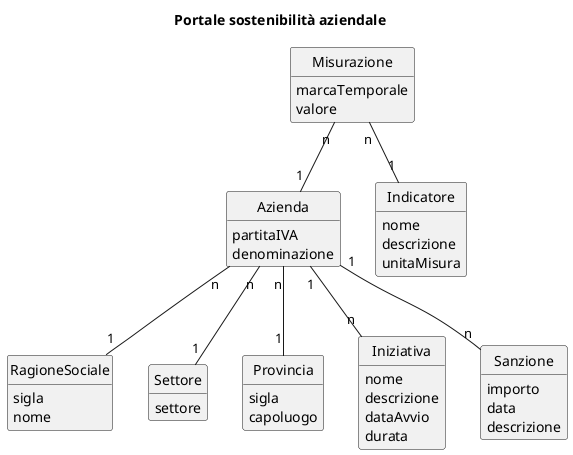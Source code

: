 @startuml
hide circle
hide methods

title Portale sostenibilità aziendale

class RagioneSociale {
  sigla
  nome
}

class Settore {
  settore
}

class Provincia {
  sigla
  capoluogo
}

class Azienda {
  partitaIVA
  denominazione
}

Azienda "n" -- "1" RagioneSociale
Azienda "n" -- "1" Settore
Azienda "n" -- "1" Provincia

class Indicatore {
  nome
  descrizione
  unitaMisura
}

class Misurazione {
  marcaTemporale
  valore
}

Misurazione "n" -- "1" Azienda
Misurazione "n" -- "1" Indicatore

class Iniziativa {
  nome
  descrizione
  dataAvvio
  durata
}

Azienda "1" -- "n" Iniziativa

class Sanzione {
  importo
  data
  descrizione
}

Azienda "1" -- "n" Sanzione

@enduml
